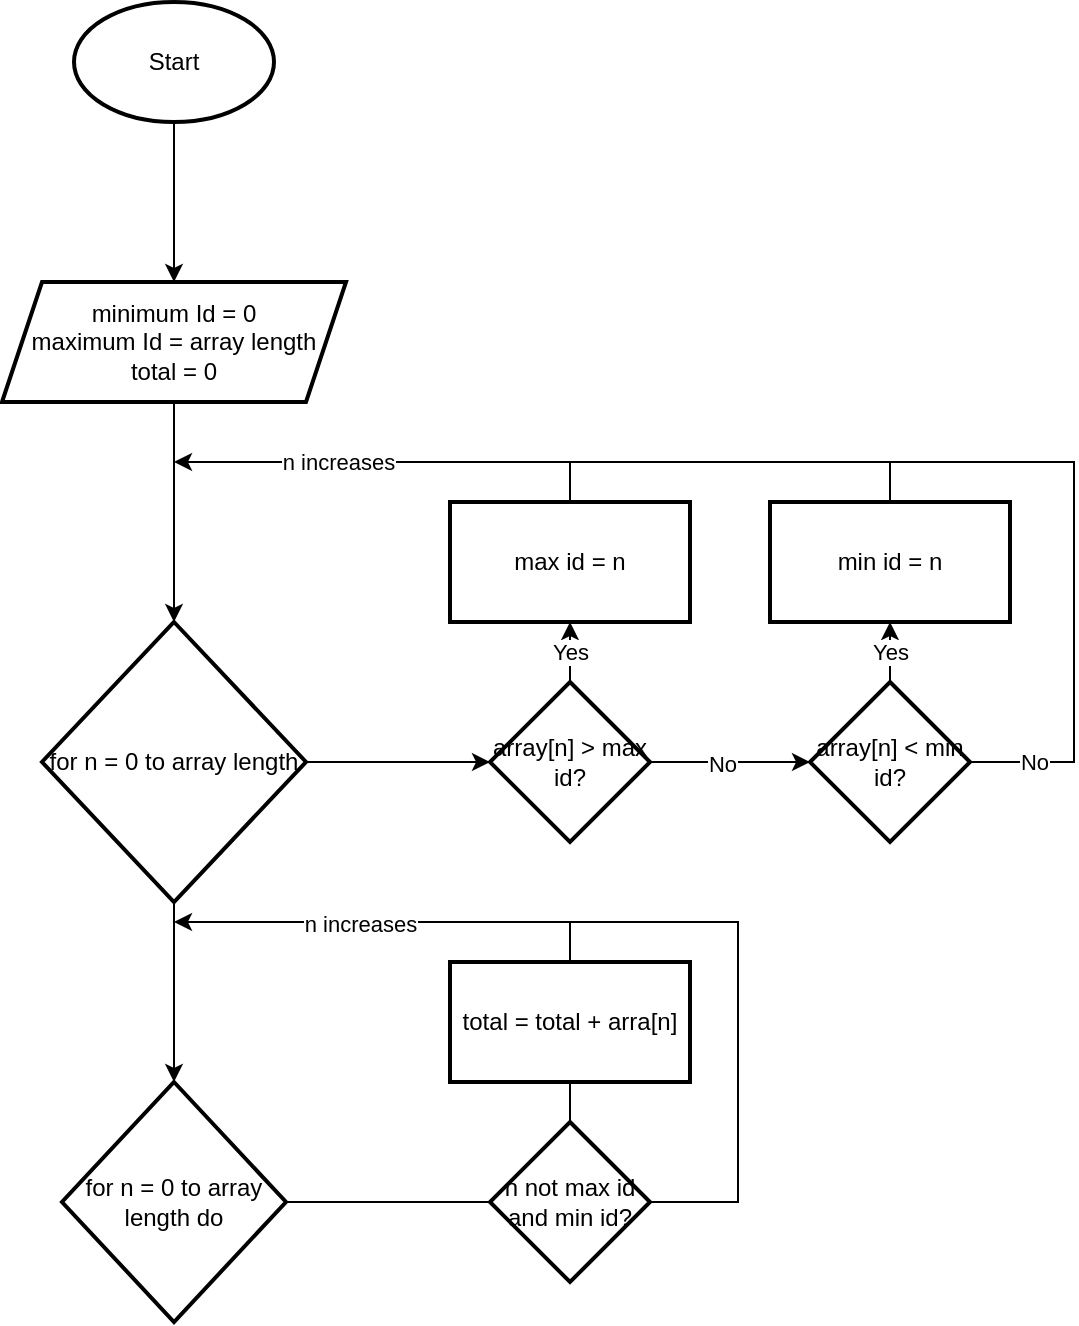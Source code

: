 <mxfile version="14.8.0" type="device"><diagram id="C5RBs43oDa-KdzZeNtuy" name="Page-1"><mxGraphModel dx="1422" dy="794" grid="1" gridSize="10" guides="1" tooltips="1" connect="1" arrows="1" fold="1" page="1" pageScale="1" pageWidth="827" pageHeight="1169" math="0" shadow="0"><root><mxCell id="WIyWlLk6GJQsqaUBKTNV-0"/><mxCell id="WIyWlLk6GJQsqaUBKTNV-1" parent="WIyWlLk6GJQsqaUBKTNV-0"/><mxCell id="sHBdpmLH4lg4_Nk-bgaP-5" value="" style="edgeStyle=orthogonalEdgeStyle;rounded=0;orthogonalLoop=1;jettySize=auto;html=1;" edge="1" parent="WIyWlLk6GJQsqaUBKTNV-1" source="sHBdpmLH4lg4_Nk-bgaP-0" target="sHBdpmLH4lg4_Nk-bgaP-4"><mxGeometry relative="1" as="geometry"/></mxCell><mxCell id="sHBdpmLH4lg4_Nk-bgaP-0" value="Start" style="strokeWidth=2;html=1;shape=mxgraph.flowchart.start_1;whiteSpace=wrap;" vertex="1" parent="WIyWlLk6GJQsqaUBKTNV-1"><mxGeometry x="190" y="220" width="100" height="60" as="geometry"/></mxCell><mxCell id="sHBdpmLH4lg4_Nk-bgaP-7" value="" style="edgeStyle=orthogonalEdgeStyle;rounded=0;orthogonalLoop=1;jettySize=auto;html=1;" edge="1" parent="WIyWlLk6GJQsqaUBKTNV-1" source="sHBdpmLH4lg4_Nk-bgaP-4" target="sHBdpmLH4lg4_Nk-bgaP-6"><mxGeometry relative="1" as="geometry"/></mxCell><mxCell id="sHBdpmLH4lg4_Nk-bgaP-4" value="minimum Id = 0&lt;br&gt;maximum Id = array length&lt;br&gt;total = 0" style="shape=parallelogram;perimeter=parallelogramPerimeter;whiteSpace=wrap;html=1;fixedSize=1;strokeWidth=2;" vertex="1" parent="WIyWlLk6GJQsqaUBKTNV-1"><mxGeometry x="154" y="360" width="172" height="60" as="geometry"/></mxCell><mxCell id="sHBdpmLH4lg4_Nk-bgaP-9" value="" style="edgeStyle=orthogonalEdgeStyle;rounded=0;orthogonalLoop=1;jettySize=auto;html=1;" edge="1" parent="WIyWlLk6GJQsqaUBKTNV-1" source="sHBdpmLH4lg4_Nk-bgaP-6" target="sHBdpmLH4lg4_Nk-bgaP-8"><mxGeometry relative="1" as="geometry"/></mxCell><mxCell id="sHBdpmLH4lg4_Nk-bgaP-26" value="" style="edgeStyle=orthogonalEdgeStyle;rounded=0;orthogonalLoop=1;jettySize=auto;html=1;endArrow=classic;endFill=1;strokeWidth=1;" edge="1" parent="WIyWlLk6GJQsqaUBKTNV-1" source="sHBdpmLH4lg4_Nk-bgaP-6" target="sHBdpmLH4lg4_Nk-bgaP-25"><mxGeometry relative="1" as="geometry"/></mxCell><mxCell id="sHBdpmLH4lg4_Nk-bgaP-6" value="for n = 0 to array length" style="rhombus;whiteSpace=wrap;html=1;strokeWidth=2;" vertex="1" parent="WIyWlLk6GJQsqaUBKTNV-1"><mxGeometry x="174" y="530" width="132" height="140" as="geometry"/></mxCell><mxCell id="sHBdpmLH4lg4_Nk-bgaP-11" value="" style="edgeStyle=orthogonalEdgeStyle;rounded=0;orthogonalLoop=1;jettySize=auto;html=1;" edge="1" parent="WIyWlLk6GJQsqaUBKTNV-1" source="sHBdpmLH4lg4_Nk-bgaP-8" target="sHBdpmLH4lg4_Nk-bgaP-10"><mxGeometry relative="1" as="geometry"/></mxCell><mxCell id="sHBdpmLH4lg4_Nk-bgaP-27" value="No" style="edgeLabel;html=1;align=center;verticalAlign=middle;resizable=0;points=[];" vertex="1" connectable="0" parent="sHBdpmLH4lg4_Nk-bgaP-11"><mxGeometry x="-0.1" y="-1" relative="1" as="geometry"><mxPoint as="offset"/></mxGeometry></mxCell><mxCell id="sHBdpmLH4lg4_Nk-bgaP-13" value="Yes" style="edgeStyle=orthogonalEdgeStyle;rounded=0;orthogonalLoop=1;jettySize=auto;html=1;" edge="1" parent="WIyWlLk6GJQsqaUBKTNV-1" source="sHBdpmLH4lg4_Nk-bgaP-8" target="sHBdpmLH4lg4_Nk-bgaP-12"><mxGeometry relative="1" as="geometry"/></mxCell><mxCell id="sHBdpmLH4lg4_Nk-bgaP-8" value="array[n] &amp;gt; max id?" style="rhombus;whiteSpace=wrap;html=1;strokeWidth=2;" vertex="1" parent="WIyWlLk6GJQsqaUBKTNV-1"><mxGeometry x="398" y="560" width="80" height="80" as="geometry"/></mxCell><mxCell id="sHBdpmLH4lg4_Nk-bgaP-15" value="Yes" style="edgeStyle=orthogonalEdgeStyle;rounded=0;orthogonalLoop=1;jettySize=auto;html=1;" edge="1" parent="WIyWlLk6GJQsqaUBKTNV-1" source="sHBdpmLH4lg4_Nk-bgaP-10" target="sHBdpmLH4lg4_Nk-bgaP-14"><mxGeometry relative="1" as="geometry"/></mxCell><mxCell id="sHBdpmLH4lg4_Nk-bgaP-28" style="edgeStyle=orthogonalEdgeStyle;rounded=0;orthogonalLoop=1;jettySize=auto;html=1;exitX=1;exitY=0.5;exitDx=0;exitDy=0;endArrow=none;endFill=0;strokeWidth=1;" edge="1" parent="WIyWlLk6GJQsqaUBKTNV-1" source="sHBdpmLH4lg4_Nk-bgaP-10"><mxGeometry relative="1" as="geometry"><mxPoint x="598" y="450" as="targetPoint"/><Array as="points"><mxPoint x="690" y="600"/><mxPoint x="690" y="450"/></Array></mxGeometry></mxCell><mxCell id="sHBdpmLH4lg4_Nk-bgaP-29" value="No" style="edgeLabel;html=1;align=center;verticalAlign=middle;resizable=0;points=[];" vertex="1" connectable="0" parent="sHBdpmLH4lg4_Nk-bgaP-28"><mxGeometry x="-0.785" relative="1" as="geometry"><mxPoint as="offset"/></mxGeometry></mxCell><mxCell id="sHBdpmLH4lg4_Nk-bgaP-10" value="array[n] &amp;lt; min id?" style="rhombus;whiteSpace=wrap;html=1;strokeWidth=2;" vertex="1" parent="WIyWlLk6GJQsqaUBKTNV-1"><mxGeometry x="558" y="560" width="80" height="80" as="geometry"/></mxCell><mxCell id="sHBdpmLH4lg4_Nk-bgaP-22" style="edgeStyle=orthogonalEdgeStyle;rounded=0;orthogonalLoop=1;jettySize=auto;html=1;exitX=0.5;exitY=0;exitDx=0;exitDy=0;endArrow=classic;endFill=1;strokeWidth=1;" edge="1" parent="WIyWlLk6GJQsqaUBKTNV-1" source="sHBdpmLH4lg4_Nk-bgaP-12"><mxGeometry relative="1" as="geometry"><mxPoint x="240" y="450" as="targetPoint"/><Array as="points"><mxPoint x="438" y="450"/></Array></mxGeometry></mxCell><mxCell id="sHBdpmLH4lg4_Nk-bgaP-24" value="n increases" style="edgeLabel;html=1;align=center;verticalAlign=middle;resizable=0;points=[];" vertex="1" connectable="0" parent="sHBdpmLH4lg4_Nk-bgaP-22"><mxGeometry x="0.254" y="1" relative="1" as="geometry"><mxPoint y="-1" as="offset"/></mxGeometry></mxCell><mxCell id="sHBdpmLH4lg4_Nk-bgaP-12" value="max id = n" style="whiteSpace=wrap;html=1;strokeWidth=2;" vertex="1" parent="WIyWlLk6GJQsqaUBKTNV-1"><mxGeometry x="378" y="470" width="120" height="60" as="geometry"/></mxCell><mxCell id="sHBdpmLH4lg4_Nk-bgaP-23" style="edgeStyle=orthogonalEdgeStyle;rounded=0;orthogonalLoop=1;jettySize=auto;html=1;exitX=0.5;exitY=0;exitDx=0;exitDy=0;endArrow=none;endFill=0;" edge="1" parent="WIyWlLk6GJQsqaUBKTNV-1" source="sHBdpmLH4lg4_Nk-bgaP-14"><mxGeometry relative="1" as="geometry"><mxPoint x="430" y="450" as="targetPoint"/><Array as="points"><mxPoint x="598" y="450"/></Array></mxGeometry></mxCell><mxCell id="sHBdpmLH4lg4_Nk-bgaP-14" value="min id = n" style="whiteSpace=wrap;html=1;strokeWidth=2;" vertex="1" parent="WIyWlLk6GJQsqaUBKTNV-1"><mxGeometry x="538" y="470" width="120" height="60" as="geometry"/></mxCell><mxCell id="sHBdpmLH4lg4_Nk-bgaP-31" value="" style="edgeStyle=orthogonalEdgeStyle;rounded=0;orthogonalLoop=1;jettySize=auto;html=1;endArrow=none;endFill=0;strokeWidth=1;" edge="1" parent="WIyWlLk6GJQsqaUBKTNV-1" source="sHBdpmLH4lg4_Nk-bgaP-25" target="sHBdpmLH4lg4_Nk-bgaP-30"><mxGeometry relative="1" as="geometry"/></mxCell><mxCell id="sHBdpmLH4lg4_Nk-bgaP-25" value="for n = 0 to array length do" style="rhombus;whiteSpace=wrap;html=1;strokeWidth=2;" vertex="1" parent="WIyWlLk6GJQsqaUBKTNV-1"><mxGeometry x="184" y="760" width="112" height="120" as="geometry"/></mxCell><mxCell id="sHBdpmLH4lg4_Nk-bgaP-33" value="" style="edgeStyle=orthogonalEdgeStyle;rounded=0;orthogonalLoop=1;jettySize=auto;html=1;endArrow=none;endFill=0;strokeWidth=1;" edge="1" parent="WIyWlLk6GJQsqaUBKTNV-1" source="sHBdpmLH4lg4_Nk-bgaP-30" target="sHBdpmLH4lg4_Nk-bgaP-32"><mxGeometry relative="1" as="geometry"/></mxCell><mxCell id="sHBdpmLH4lg4_Nk-bgaP-35" style="edgeStyle=orthogonalEdgeStyle;rounded=0;orthogonalLoop=1;jettySize=auto;html=1;exitX=1;exitY=0.5;exitDx=0;exitDy=0;endArrow=none;endFill=0;strokeWidth=1;" edge="1" parent="WIyWlLk6GJQsqaUBKTNV-1" source="sHBdpmLH4lg4_Nk-bgaP-30"><mxGeometry relative="1" as="geometry"><mxPoint x="438" y="680" as="targetPoint"/><Array as="points"><mxPoint x="522" y="820"/><mxPoint x="522" y="680"/></Array></mxGeometry></mxCell><mxCell id="sHBdpmLH4lg4_Nk-bgaP-30" value="n not max id and min id?" style="rhombus;whiteSpace=wrap;html=1;strokeWidth=2;" vertex="1" parent="WIyWlLk6GJQsqaUBKTNV-1"><mxGeometry x="398" y="780" width="80" height="80" as="geometry"/></mxCell><mxCell id="sHBdpmLH4lg4_Nk-bgaP-34" style="edgeStyle=orthogonalEdgeStyle;rounded=0;orthogonalLoop=1;jettySize=auto;html=1;exitX=0.5;exitY=0;exitDx=0;exitDy=0;endArrow=classic;endFill=1;strokeWidth=1;" edge="1" parent="WIyWlLk6GJQsqaUBKTNV-1" source="sHBdpmLH4lg4_Nk-bgaP-32"><mxGeometry relative="1" as="geometry"><mxPoint x="240" y="680" as="targetPoint"/><Array as="points"><mxPoint x="438" y="680"/></Array></mxGeometry></mxCell><mxCell id="sHBdpmLH4lg4_Nk-bgaP-37" value="n increases" style="edgeLabel;html=1;align=center;verticalAlign=middle;resizable=0;points=[];" vertex="1" connectable="0" parent="sHBdpmLH4lg4_Nk-bgaP-34"><mxGeometry x="0.152" y="1" relative="1" as="geometry"><mxPoint as="offset"/></mxGeometry></mxCell><mxCell id="sHBdpmLH4lg4_Nk-bgaP-32" value="total = total + arra[n]" style="whiteSpace=wrap;html=1;strokeWidth=2;" vertex="1" parent="WIyWlLk6GJQsqaUBKTNV-1"><mxGeometry x="378" y="700" width="120" height="60" as="geometry"/></mxCell></root></mxGraphModel></diagram></mxfile>